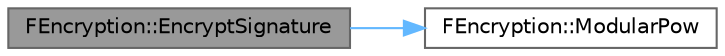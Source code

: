 digraph "FEncryption::EncryptSignature"
{
 // INTERACTIVE_SVG=YES
 // LATEX_PDF_SIZE
  bgcolor="transparent";
  edge [fontname=Helvetica,fontsize=10,labelfontname=Helvetica,labelfontsize=10];
  node [fontname=Helvetica,fontsize=10,shape=box,height=0.2,width=0.4];
  rankdir="LR";
  Node1 [id="Node000001",label="FEncryption::EncryptSignature",height=0.2,width=0.4,color="gray40", fillcolor="grey60", style="filled", fontcolor="black",tooltip=" "];
  Node1 -> Node2 [id="edge1_Node000001_Node000002",color="steelblue1",style="solid",tooltip=" "];
  Node2 [id="Node000002",label="FEncryption::ModularPow",height=0.2,width=0.4,color="grey40", fillcolor="white", style="filled",URL="$d5/d31/namespaceFEncryption.html#a0e78d47bc611ed24ed0f8771f81524c8",tooltip="Raise Base to power of Exponent in mod Modulus."];
}
